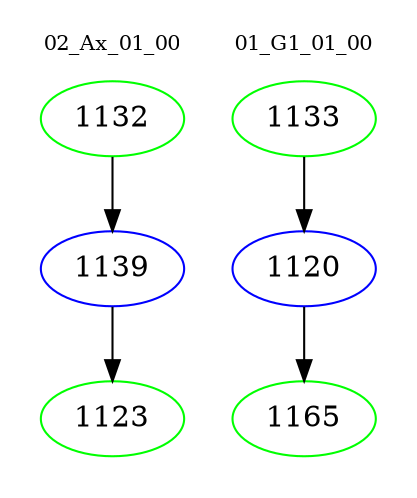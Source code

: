 digraph{
subgraph cluster_0 {
color = white
label = "02_Ax_01_00";
fontsize=10;
T0_1132 [label="1132", color="green"]
T0_1132 -> T0_1139 [color="black"]
T0_1139 [label="1139", color="blue"]
T0_1139 -> T0_1123 [color="black"]
T0_1123 [label="1123", color="green"]
}
subgraph cluster_1 {
color = white
label = "01_G1_01_00";
fontsize=10;
T1_1133 [label="1133", color="green"]
T1_1133 -> T1_1120 [color="black"]
T1_1120 [label="1120", color="blue"]
T1_1120 -> T1_1165 [color="black"]
T1_1165 [label="1165", color="green"]
}
}
